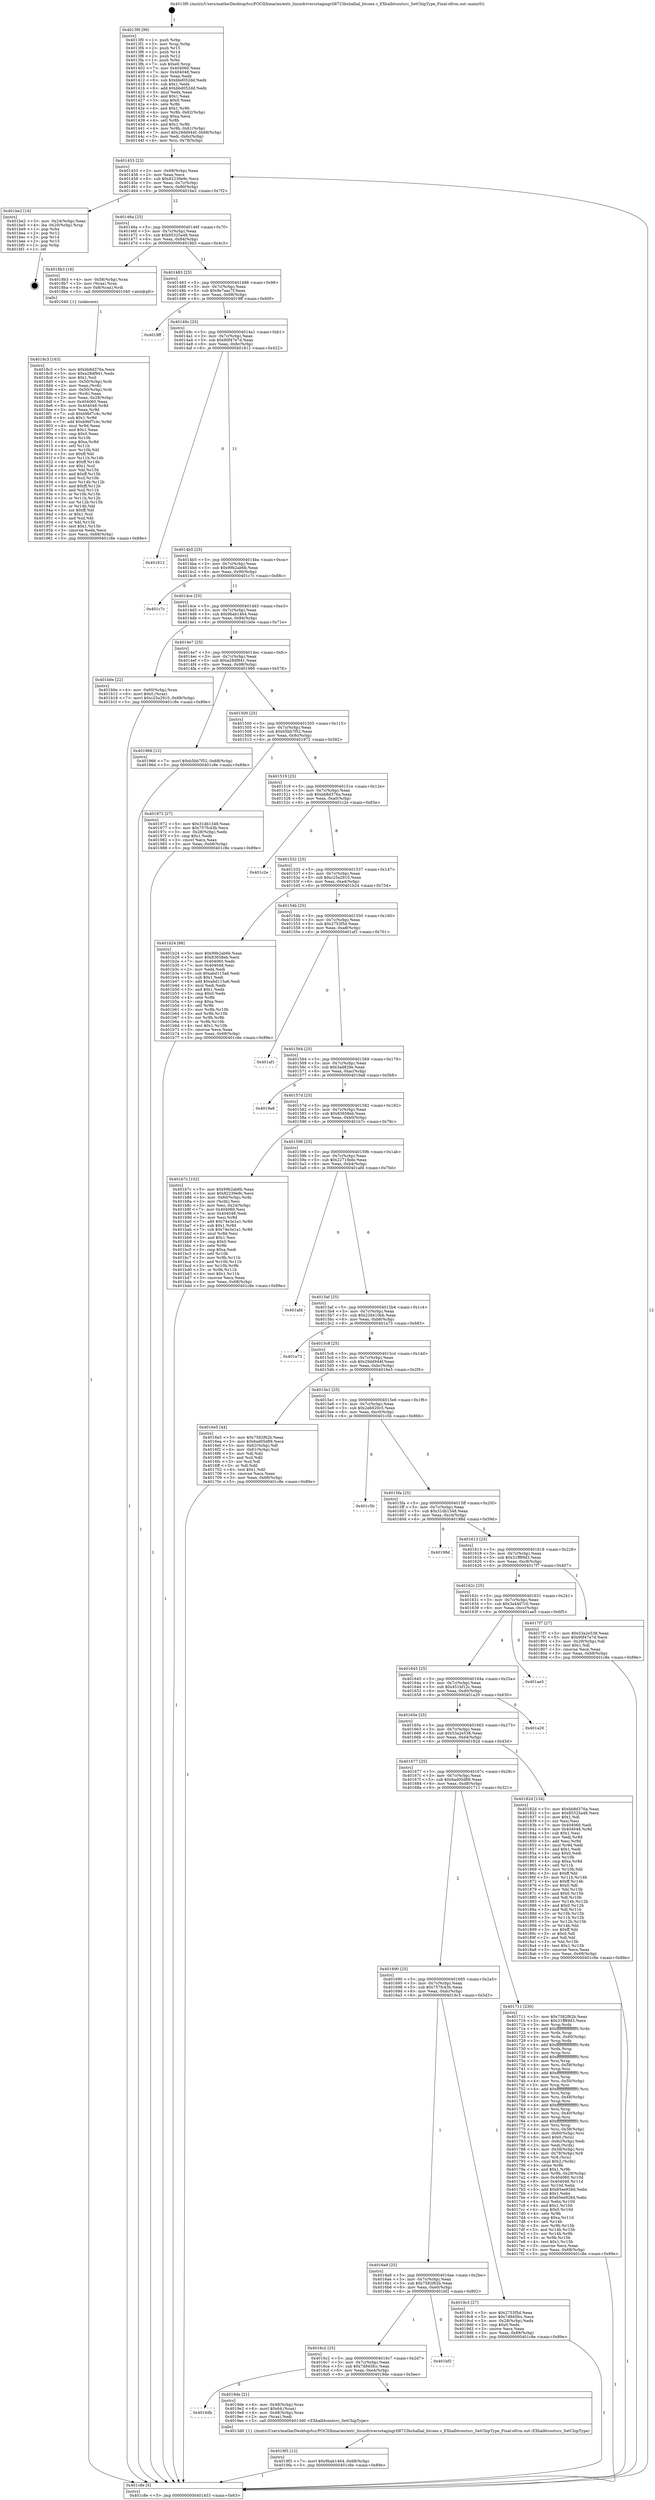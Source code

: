 digraph "0x4013f0" {
  label = "0x4013f0 (/mnt/c/Users/mathe/Desktop/tcc/POCII/binaries/extr_linuxdriversstagingrtl8723bshalhal_btcoex.c_EXhalbtcoutsrc_SetChipType_Final-ollvm.out::main(0))"
  labelloc = "t"
  node[shape=record]

  Entry [label="",width=0.3,height=0.3,shape=circle,fillcolor=black,style=filled]
  "0x401453" [label="{
     0x401453 [23]\l
     | [instrs]\l
     &nbsp;&nbsp;0x401453 \<+3\>: mov -0x68(%rbp),%eax\l
     &nbsp;&nbsp;0x401456 \<+2\>: mov %eax,%ecx\l
     &nbsp;&nbsp;0x401458 \<+6\>: sub $0x82239e9c,%ecx\l
     &nbsp;&nbsp;0x40145e \<+3\>: mov %eax,-0x7c(%rbp)\l
     &nbsp;&nbsp;0x401461 \<+3\>: mov %ecx,-0x80(%rbp)\l
     &nbsp;&nbsp;0x401464 \<+6\>: je 0000000000401be2 \<main+0x7f2\>\l
  }"]
  "0x401be2" [label="{
     0x401be2 [16]\l
     | [instrs]\l
     &nbsp;&nbsp;0x401be2 \<+3\>: mov -0x24(%rbp),%eax\l
     &nbsp;&nbsp;0x401be5 \<+4\>: lea -0x20(%rbp),%rsp\l
     &nbsp;&nbsp;0x401be9 \<+1\>: pop %rbx\l
     &nbsp;&nbsp;0x401bea \<+2\>: pop %r12\l
     &nbsp;&nbsp;0x401bec \<+2\>: pop %r14\l
     &nbsp;&nbsp;0x401bee \<+2\>: pop %r15\l
     &nbsp;&nbsp;0x401bf0 \<+1\>: pop %rbp\l
     &nbsp;&nbsp;0x401bf1 \<+1\>: ret\l
  }"]
  "0x40146a" [label="{
     0x40146a [25]\l
     | [instrs]\l
     &nbsp;&nbsp;0x40146a \<+5\>: jmp 000000000040146f \<main+0x7f\>\l
     &nbsp;&nbsp;0x40146f \<+3\>: mov -0x7c(%rbp),%eax\l
     &nbsp;&nbsp;0x401472 \<+5\>: sub $0x85325a48,%eax\l
     &nbsp;&nbsp;0x401477 \<+6\>: mov %eax,-0x84(%rbp)\l
     &nbsp;&nbsp;0x40147d \<+6\>: je 00000000004018b3 \<main+0x4c3\>\l
  }"]
  Exit [label="",width=0.3,height=0.3,shape=circle,fillcolor=black,style=filled,peripheries=2]
  "0x4018b3" [label="{
     0x4018b3 [16]\l
     | [instrs]\l
     &nbsp;&nbsp;0x4018b3 \<+4\>: mov -0x58(%rbp),%rax\l
     &nbsp;&nbsp;0x4018b7 \<+3\>: mov (%rax),%rax\l
     &nbsp;&nbsp;0x4018ba \<+4\>: mov 0x8(%rax),%rdi\l
     &nbsp;&nbsp;0x4018be \<+5\>: call 0000000000401040 \<atoi@plt\>\l
     | [calls]\l
     &nbsp;&nbsp;0x401040 \{1\} (unknown)\l
  }"]
  "0x401483" [label="{
     0x401483 [25]\l
     | [instrs]\l
     &nbsp;&nbsp;0x401483 \<+5\>: jmp 0000000000401488 \<main+0x98\>\l
     &nbsp;&nbsp;0x401488 \<+3\>: mov -0x7c(%rbp),%eax\l
     &nbsp;&nbsp;0x40148b \<+5\>: sub $0x8e7aac7f,%eax\l
     &nbsp;&nbsp;0x401490 \<+6\>: mov %eax,-0x88(%rbp)\l
     &nbsp;&nbsp;0x401496 \<+6\>: je 00000000004019ff \<main+0x60f\>\l
  }"]
  "0x4019f3" [label="{
     0x4019f3 [12]\l
     | [instrs]\l
     &nbsp;&nbsp;0x4019f3 \<+7\>: movl $0x9bab1464,-0x68(%rbp)\l
     &nbsp;&nbsp;0x4019fa \<+5\>: jmp 0000000000401c8e \<main+0x89e\>\l
  }"]
  "0x4019ff" [label="{
     0x4019ff\l
  }", style=dashed]
  "0x40149c" [label="{
     0x40149c [25]\l
     | [instrs]\l
     &nbsp;&nbsp;0x40149c \<+5\>: jmp 00000000004014a1 \<main+0xb1\>\l
     &nbsp;&nbsp;0x4014a1 \<+3\>: mov -0x7c(%rbp),%eax\l
     &nbsp;&nbsp;0x4014a4 \<+5\>: sub $0x90f47e7d,%eax\l
     &nbsp;&nbsp;0x4014a9 \<+6\>: mov %eax,-0x8c(%rbp)\l
     &nbsp;&nbsp;0x4014af \<+6\>: je 0000000000401812 \<main+0x422\>\l
  }"]
  "0x4016db" [label="{
     0x4016db\l
  }", style=dashed]
  "0x401812" [label="{
     0x401812\l
  }", style=dashed]
  "0x4014b5" [label="{
     0x4014b5 [25]\l
     | [instrs]\l
     &nbsp;&nbsp;0x4014b5 \<+5\>: jmp 00000000004014ba \<main+0xca\>\l
     &nbsp;&nbsp;0x4014ba \<+3\>: mov -0x7c(%rbp),%eax\l
     &nbsp;&nbsp;0x4014bd \<+5\>: sub $0x99b2ab6b,%eax\l
     &nbsp;&nbsp;0x4014c2 \<+6\>: mov %eax,-0x90(%rbp)\l
     &nbsp;&nbsp;0x4014c8 \<+6\>: je 0000000000401c7c \<main+0x88c\>\l
  }"]
  "0x4019de" [label="{
     0x4019de [21]\l
     | [instrs]\l
     &nbsp;&nbsp;0x4019de \<+4\>: mov -0x48(%rbp),%rax\l
     &nbsp;&nbsp;0x4019e2 \<+6\>: movl $0x64,(%rax)\l
     &nbsp;&nbsp;0x4019e8 \<+4\>: mov -0x48(%rbp),%rax\l
     &nbsp;&nbsp;0x4019ec \<+2\>: mov (%rax),%edi\l
     &nbsp;&nbsp;0x4019ee \<+5\>: call 00000000004013d0 \<EXhalbtcoutsrc_SetChipType\>\l
     | [calls]\l
     &nbsp;&nbsp;0x4013d0 \{1\} (/mnt/c/Users/mathe/Desktop/tcc/POCII/binaries/extr_linuxdriversstagingrtl8723bshalhal_btcoex.c_EXhalbtcoutsrc_SetChipType_Final-ollvm.out::EXhalbtcoutsrc_SetChipType)\l
  }"]
  "0x401c7c" [label="{
     0x401c7c\l
  }", style=dashed]
  "0x4014ce" [label="{
     0x4014ce [25]\l
     | [instrs]\l
     &nbsp;&nbsp;0x4014ce \<+5\>: jmp 00000000004014d3 \<main+0xe3\>\l
     &nbsp;&nbsp;0x4014d3 \<+3\>: mov -0x7c(%rbp),%eax\l
     &nbsp;&nbsp;0x4014d6 \<+5\>: sub $0x9bab1464,%eax\l
     &nbsp;&nbsp;0x4014db \<+6\>: mov %eax,-0x94(%rbp)\l
     &nbsp;&nbsp;0x4014e1 \<+6\>: je 0000000000401b0e \<main+0x71e\>\l
  }"]
  "0x4016c2" [label="{
     0x4016c2 [25]\l
     | [instrs]\l
     &nbsp;&nbsp;0x4016c2 \<+5\>: jmp 00000000004016c7 \<main+0x2d7\>\l
     &nbsp;&nbsp;0x4016c7 \<+3\>: mov -0x7c(%rbp),%eax\l
     &nbsp;&nbsp;0x4016ca \<+5\>: sub $0x7d945fcc,%eax\l
     &nbsp;&nbsp;0x4016cf \<+6\>: mov %eax,-0xe4(%rbp)\l
     &nbsp;&nbsp;0x4016d5 \<+6\>: je 00000000004019de \<main+0x5ee\>\l
  }"]
  "0x401b0e" [label="{
     0x401b0e [22]\l
     | [instrs]\l
     &nbsp;&nbsp;0x401b0e \<+4\>: mov -0x60(%rbp),%rax\l
     &nbsp;&nbsp;0x401b12 \<+6\>: movl $0x0,(%rax)\l
     &nbsp;&nbsp;0x401b18 \<+7\>: movl $0xc25a2910,-0x68(%rbp)\l
     &nbsp;&nbsp;0x401b1f \<+5\>: jmp 0000000000401c8e \<main+0x89e\>\l
  }"]
  "0x4014e7" [label="{
     0x4014e7 [25]\l
     | [instrs]\l
     &nbsp;&nbsp;0x4014e7 \<+5\>: jmp 00000000004014ec \<main+0xfc\>\l
     &nbsp;&nbsp;0x4014ec \<+3\>: mov -0x7c(%rbp),%eax\l
     &nbsp;&nbsp;0x4014ef \<+5\>: sub $0xa28df941,%eax\l
     &nbsp;&nbsp;0x4014f4 \<+6\>: mov %eax,-0x98(%rbp)\l
     &nbsp;&nbsp;0x4014fa \<+6\>: je 0000000000401966 \<main+0x576\>\l
  }"]
  "0x401bf2" [label="{
     0x401bf2\l
  }", style=dashed]
  "0x401966" [label="{
     0x401966 [12]\l
     | [instrs]\l
     &nbsp;&nbsp;0x401966 \<+7\>: movl $0xb5bb7f52,-0x68(%rbp)\l
     &nbsp;&nbsp;0x40196d \<+5\>: jmp 0000000000401c8e \<main+0x89e\>\l
  }"]
  "0x401500" [label="{
     0x401500 [25]\l
     | [instrs]\l
     &nbsp;&nbsp;0x401500 \<+5\>: jmp 0000000000401505 \<main+0x115\>\l
     &nbsp;&nbsp;0x401505 \<+3\>: mov -0x7c(%rbp),%eax\l
     &nbsp;&nbsp;0x401508 \<+5\>: sub $0xb5bb7f52,%eax\l
     &nbsp;&nbsp;0x40150d \<+6\>: mov %eax,-0x9c(%rbp)\l
     &nbsp;&nbsp;0x401513 \<+6\>: je 0000000000401972 \<main+0x582\>\l
  }"]
  "0x4016a9" [label="{
     0x4016a9 [25]\l
     | [instrs]\l
     &nbsp;&nbsp;0x4016a9 \<+5\>: jmp 00000000004016ae \<main+0x2be\>\l
     &nbsp;&nbsp;0x4016ae \<+3\>: mov -0x7c(%rbp),%eax\l
     &nbsp;&nbsp;0x4016b1 \<+5\>: sub $0x7582f62b,%eax\l
     &nbsp;&nbsp;0x4016b6 \<+6\>: mov %eax,-0xe0(%rbp)\l
     &nbsp;&nbsp;0x4016bc \<+6\>: je 0000000000401bf2 \<main+0x802\>\l
  }"]
  "0x401972" [label="{
     0x401972 [27]\l
     | [instrs]\l
     &nbsp;&nbsp;0x401972 \<+5\>: mov $0x31db1348,%eax\l
     &nbsp;&nbsp;0x401977 \<+5\>: mov $0x757fc43b,%ecx\l
     &nbsp;&nbsp;0x40197c \<+3\>: mov -0x28(%rbp),%edx\l
     &nbsp;&nbsp;0x40197f \<+3\>: cmp $0x1,%edx\l
     &nbsp;&nbsp;0x401982 \<+3\>: cmovl %ecx,%eax\l
     &nbsp;&nbsp;0x401985 \<+3\>: mov %eax,-0x68(%rbp)\l
     &nbsp;&nbsp;0x401988 \<+5\>: jmp 0000000000401c8e \<main+0x89e\>\l
  }"]
  "0x401519" [label="{
     0x401519 [25]\l
     | [instrs]\l
     &nbsp;&nbsp;0x401519 \<+5\>: jmp 000000000040151e \<main+0x12e\>\l
     &nbsp;&nbsp;0x40151e \<+3\>: mov -0x7c(%rbp),%eax\l
     &nbsp;&nbsp;0x401521 \<+5\>: sub $0xbb8d376a,%eax\l
     &nbsp;&nbsp;0x401526 \<+6\>: mov %eax,-0xa0(%rbp)\l
     &nbsp;&nbsp;0x40152c \<+6\>: je 0000000000401c2e \<main+0x83e\>\l
  }"]
  "0x4019c3" [label="{
     0x4019c3 [27]\l
     | [instrs]\l
     &nbsp;&nbsp;0x4019c3 \<+5\>: mov $0x2753f5d,%eax\l
     &nbsp;&nbsp;0x4019c8 \<+5\>: mov $0x7d945fcc,%ecx\l
     &nbsp;&nbsp;0x4019cd \<+3\>: mov -0x28(%rbp),%edx\l
     &nbsp;&nbsp;0x4019d0 \<+3\>: cmp $0x0,%edx\l
     &nbsp;&nbsp;0x4019d3 \<+3\>: cmove %ecx,%eax\l
     &nbsp;&nbsp;0x4019d6 \<+3\>: mov %eax,-0x68(%rbp)\l
     &nbsp;&nbsp;0x4019d9 \<+5\>: jmp 0000000000401c8e \<main+0x89e\>\l
  }"]
  "0x401c2e" [label="{
     0x401c2e\l
  }", style=dashed]
  "0x401532" [label="{
     0x401532 [25]\l
     | [instrs]\l
     &nbsp;&nbsp;0x401532 \<+5\>: jmp 0000000000401537 \<main+0x147\>\l
     &nbsp;&nbsp;0x401537 \<+3\>: mov -0x7c(%rbp),%eax\l
     &nbsp;&nbsp;0x40153a \<+5\>: sub $0xc25a2910,%eax\l
     &nbsp;&nbsp;0x40153f \<+6\>: mov %eax,-0xa4(%rbp)\l
     &nbsp;&nbsp;0x401545 \<+6\>: je 0000000000401b24 \<main+0x734\>\l
  }"]
  "0x4018c3" [label="{
     0x4018c3 [163]\l
     | [instrs]\l
     &nbsp;&nbsp;0x4018c3 \<+5\>: mov $0xbb8d376a,%ecx\l
     &nbsp;&nbsp;0x4018c8 \<+5\>: mov $0xa28df941,%edx\l
     &nbsp;&nbsp;0x4018cd \<+3\>: mov $0x1,%sil\l
     &nbsp;&nbsp;0x4018d0 \<+4\>: mov -0x50(%rbp),%rdi\l
     &nbsp;&nbsp;0x4018d4 \<+2\>: mov %eax,(%rdi)\l
     &nbsp;&nbsp;0x4018d6 \<+4\>: mov -0x50(%rbp),%rdi\l
     &nbsp;&nbsp;0x4018da \<+2\>: mov (%rdi),%eax\l
     &nbsp;&nbsp;0x4018dc \<+3\>: mov %eax,-0x28(%rbp)\l
     &nbsp;&nbsp;0x4018df \<+7\>: mov 0x404060,%eax\l
     &nbsp;&nbsp;0x4018e6 \<+8\>: mov 0x404048,%r8d\l
     &nbsp;&nbsp;0x4018ee \<+3\>: mov %eax,%r9d\l
     &nbsp;&nbsp;0x4018f1 \<+7\>: sub $0xb9bf7c4c,%r9d\l
     &nbsp;&nbsp;0x4018f8 \<+4\>: sub $0x1,%r9d\l
     &nbsp;&nbsp;0x4018fc \<+7\>: add $0xb9bf7c4c,%r9d\l
     &nbsp;&nbsp;0x401903 \<+4\>: imul %r9d,%eax\l
     &nbsp;&nbsp;0x401907 \<+3\>: and $0x1,%eax\l
     &nbsp;&nbsp;0x40190a \<+3\>: cmp $0x0,%eax\l
     &nbsp;&nbsp;0x40190d \<+4\>: sete %r10b\l
     &nbsp;&nbsp;0x401911 \<+4\>: cmp $0xa,%r8d\l
     &nbsp;&nbsp;0x401915 \<+4\>: setl %r11b\l
     &nbsp;&nbsp;0x401919 \<+3\>: mov %r10b,%bl\l
     &nbsp;&nbsp;0x40191c \<+3\>: xor $0xff,%bl\l
     &nbsp;&nbsp;0x40191f \<+3\>: mov %r11b,%r14b\l
     &nbsp;&nbsp;0x401922 \<+4\>: xor $0xff,%r14b\l
     &nbsp;&nbsp;0x401926 \<+4\>: xor $0x1,%sil\l
     &nbsp;&nbsp;0x40192a \<+3\>: mov %bl,%r15b\l
     &nbsp;&nbsp;0x40192d \<+4\>: and $0xff,%r15b\l
     &nbsp;&nbsp;0x401931 \<+3\>: and %sil,%r10b\l
     &nbsp;&nbsp;0x401934 \<+3\>: mov %r14b,%r12b\l
     &nbsp;&nbsp;0x401937 \<+4\>: and $0xff,%r12b\l
     &nbsp;&nbsp;0x40193b \<+3\>: and %sil,%r11b\l
     &nbsp;&nbsp;0x40193e \<+3\>: or %r10b,%r15b\l
     &nbsp;&nbsp;0x401941 \<+3\>: or %r11b,%r12b\l
     &nbsp;&nbsp;0x401944 \<+3\>: xor %r12b,%r15b\l
     &nbsp;&nbsp;0x401947 \<+3\>: or %r14b,%bl\l
     &nbsp;&nbsp;0x40194a \<+3\>: xor $0xff,%bl\l
     &nbsp;&nbsp;0x40194d \<+4\>: or $0x1,%sil\l
     &nbsp;&nbsp;0x401951 \<+3\>: and %sil,%bl\l
     &nbsp;&nbsp;0x401954 \<+3\>: or %bl,%r15b\l
     &nbsp;&nbsp;0x401957 \<+4\>: test $0x1,%r15b\l
     &nbsp;&nbsp;0x40195b \<+3\>: cmovne %edx,%ecx\l
     &nbsp;&nbsp;0x40195e \<+3\>: mov %ecx,-0x68(%rbp)\l
     &nbsp;&nbsp;0x401961 \<+5\>: jmp 0000000000401c8e \<main+0x89e\>\l
  }"]
  "0x401b24" [label="{
     0x401b24 [88]\l
     | [instrs]\l
     &nbsp;&nbsp;0x401b24 \<+5\>: mov $0x99b2ab6b,%eax\l
     &nbsp;&nbsp;0x401b29 \<+5\>: mov $0x83658eb,%ecx\l
     &nbsp;&nbsp;0x401b2e \<+7\>: mov 0x404060,%edx\l
     &nbsp;&nbsp;0x401b35 \<+7\>: mov 0x404048,%esi\l
     &nbsp;&nbsp;0x401b3c \<+2\>: mov %edx,%edi\l
     &nbsp;&nbsp;0x401b3e \<+6\>: sub $0xabd115a6,%edi\l
     &nbsp;&nbsp;0x401b44 \<+3\>: sub $0x1,%edi\l
     &nbsp;&nbsp;0x401b47 \<+6\>: add $0xabd115a6,%edi\l
     &nbsp;&nbsp;0x401b4d \<+3\>: imul %edi,%edx\l
     &nbsp;&nbsp;0x401b50 \<+3\>: and $0x1,%edx\l
     &nbsp;&nbsp;0x401b53 \<+3\>: cmp $0x0,%edx\l
     &nbsp;&nbsp;0x401b56 \<+4\>: sete %r8b\l
     &nbsp;&nbsp;0x401b5a \<+3\>: cmp $0xa,%esi\l
     &nbsp;&nbsp;0x401b5d \<+4\>: setl %r9b\l
     &nbsp;&nbsp;0x401b61 \<+3\>: mov %r8b,%r10b\l
     &nbsp;&nbsp;0x401b64 \<+3\>: and %r9b,%r10b\l
     &nbsp;&nbsp;0x401b67 \<+3\>: xor %r9b,%r8b\l
     &nbsp;&nbsp;0x401b6a \<+3\>: or %r8b,%r10b\l
     &nbsp;&nbsp;0x401b6d \<+4\>: test $0x1,%r10b\l
     &nbsp;&nbsp;0x401b71 \<+3\>: cmovne %ecx,%eax\l
     &nbsp;&nbsp;0x401b74 \<+3\>: mov %eax,-0x68(%rbp)\l
     &nbsp;&nbsp;0x401b77 \<+5\>: jmp 0000000000401c8e \<main+0x89e\>\l
  }"]
  "0x40154b" [label="{
     0x40154b [25]\l
     | [instrs]\l
     &nbsp;&nbsp;0x40154b \<+5\>: jmp 0000000000401550 \<main+0x160\>\l
     &nbsp;&nbsp;0x401550 \<+3\>: mov -0x7c(%rbp),%eax\l
     &nbsp;&nbsp;0x401553 \<+5\>: sub $0x2753f5d,%eax\l
     &nbsp;&nbsp;0x401558 \<+6\>: mov %eax,-0xa8(%rbp)\l
     &nbsp;&nbsp;0x40155e \<+6\>: je 0000000000401af1 \<main+0x701\>\l
  }"]
  "0x401690" [label="{
     0x401690 [25]\l
     | [instrs]\l
     &nbsp;&nbsp;0x401690 \<+5\>: jmp 0000000000401695 \<main+0x2a5\>\l
     &nbsp;&nbsp;0x401695 \<+3\>: mov -0x7c(%rbp),%eax\l
     &nbsp;&nbsp;0x401698 \<+5\>: sub $0x757fc43b,%eax\l
     &nbsp;&nbsp;0x40169d \<+6\>: mov %eax,-0xdc(%rbp)\l
     &nbsp;&nbsp;0x4016a3 \<+6\>: je 00000000004019c3 \<main+0x5d3\>\l
  }"]
  "0x401af1" [label="{
     0x401af1\l
  }", style=dashed]
  "0x401564" [label="{
     0x401564 [25]\l
     | [instrs]\l
     &nbsp;&nbsp;0x401564 \<+5\>: jmp 0000000000401569 \<main+0x179\>\l
     &nbsp;&nbsp;0x401569 \<+3\>: mov -0x7c(%rbp),%eax\l
     &nbsp;&nbsp;0x40156c \<+5\>: sub $0x3ad829e,%eax\l
     &nbsp;&nbsp;0x401571 \<+6\>: mov %eax,-0xac(%rbp)\l
     &nbsp;&nbsp;0x401577 \<+6\>: je 00000000004019a8 \<main+0x5b8\>\l
  }"]
  "0x401711" [label="{
     0x401711 [230]\l
     | [instrs]\l
     &nbsp;&nbsp;0x401711 \<+5\>: mov $0x7582f62b,%eax\l
     &nbsp;&nbsp;0x401716 \<+5\>: mov $0x31ff89d3,%ecx\l
     &nbsp;&nbsp;0x40171b \<+3\>: mov %rsp,%rdx\l
     &nbsp;&nbsp;0x40171e \<+4\>: add $0xfffffffffffffff0,%rdx\l
     &nbsp;&nbsp;0x401722 \<+3\>: mov %rdx,%rsp\l
     &nbsp;&nbsp;0x401725 \<+4\>: mov %rdx,-0x60(%rbp)\l
     &nbsp;&nbsp;0x401729 \<+3\>: mov %rsp,%rdx\l
     &nbsp;&nbsp;0x40172c \<+4\>: add $0xfffffffffffffff0,%rdx\l
     &nbsp;&nbsp;0x401730 \<+3\>: mov %rdx,%rsp\l
     &nbsp;&nbsp;0x401733 \<+3\>: mov %rsp,%rsi\l
     &nbsp;&nbsp;0x401736 \<+4\>: add $0xfffffffffffffff0,%rsi\l
     &nbsp;&nbsp;0x40173a \<+3\>: mov %rsi,%rsp\l
     &nbsp;&nbsp;0x40173d \<+4\>: mov %rsi,-0x58(%rbp)\l
     &nbsp;&nbsp;0x401741 \<+3\>: mov %rsp,%rsi\l
     &nbsp;&nbsp;0x401744 \<+4\>: add $0xfffffffffffffff0,%rsi\l
     &nbsp;&nbsp;0x401748 \<+3\>: mov %rsi,%rsp\l
     &nbsp;&nbsp;0x40174b \<+4\>: mov %rsi,-0x50(%rbp)\l
     &nbsp;&nbsp;0x40174f \<+3\>: mov %rsp,%rsi\l
     &nbsp;&nbsp;0x401752 \<+4\>: add $0xfffffffffffffff0,%rsi\l
     &nbsp;&nbsp;0x401756 \<+3\>: mov %rsi,%rsp\l
     &nbsp;&nbsp;0x401759 \<+4\>: mov %rsi,-0x48(%rbp)\l
     &nbsp;&nbsp;0x40175d \<+3\>: mov %rsp,%rsi\l
     &nbsp;&nbsp;0x401760 \<+4\>: add $0xfffffffffffffff0,%rsi\l
     &nbsp;&nbsp;0x401764 \<+3\>: mov %rsi,%rsp\l
     &nbsp;&nbsp;0x401767 \<+4\>: mov %rsi,-0x40(%rbp)\l
     &nbsp;&nbsp;0x40176b \<+3\>: mov %rsp,%rsi\l
     &nbsp;&nbsp;0x40176e \<+4\>: add $0xfffffffffffffff0,%rsi\l
     &nbsp;&nbsp;0x401772 \<+3\>: mov %rsi,%rsp\l
     &nbsp;&nbsp;0x401775 \<+4\>: mov %rsi,-0x38(%rbp)\l
     &nbsp;&nbsp;0x401779 \<+4\>: mov -0x60(%rbp),%rsi\l
     &nbsp;&nbsp;0x40177d \<+6\>: movl $0x0,(%rsi)\l
     &nbsp;&nbsp;0x401783 \<+3\>: mov -0x6c(%rbp),%edi\l
     &nbsp;&nbsp;0x401786 \<+2\>: mov %edi,(%rdx)\l
     &nbsp;&nbsp;0x401788 \<+4\>: mov -0x58(%rbp),%rsi\l
     &nbsp;&nbsp;0x40178c \<+4\>: mov -0x78(%rbp),%r8\l
     &nbsp;&nbsp;0x401790 \<+3\>: mov %r8,(%rsi)\l
     &nbsp;&nbsp;0x401793 \<+3\>: cmpl $0x2,(%rdx)\l
     &nbsp;&nbsp;0x401796 \<+4\>: setne %r9b\l
     &nbsp;&nbsp;0x40179a \<+4\>: and $0x1,%r9b\l
     &nbsp;&nbsp;0x40179e \<+4\>: mov %r9b,-0x29(%rbp)\l
     &nbsp;&nbsp;0x4017a2 \<+8\>: mov 0x404060,%r10d\l
     &nbsp;&nbsp;0x4017aa \<+8\>: mov 0x404048,%r11d\l
     &nbsp;&nbsp;0x4017b2 \<+3\>: mov %r10d,%ebx\l
     &nbsp;&nbsp;0x4017b5 \<+6\>: add $0x65ee926d,%ebx\l
     &nbsp;&nbsp;0x4017bb \<+3\>: sub $0x1,%ebx\l
     &nbsp;&nbsp;0x4017be \<+6\>: sub $0x65ee926d,%ebx\l
     &nbsp;&nbsp;0x4017c4 \<+4\>: imul %ebx,%r10d\l
     &nbsp;&nbsp;0x4017c8 \<+4\>: and $0x1,%r10d\l
     &nbsp;&nbsp;0x4017cc \<+4\>: cmp $0x0,%r10d\l
     &nbsp;&nbsp;0x4017d0 \<+4\>: sete %r9b\l
     &nbsp;&nbsp;0x4017d4 \<+4\>: cmp $0xa,%r11d\l
     &nbsp;&nbsp;0x4017d8 \<+4\>: setl %r14b\l
     &nbsp;&nbsp;0x4017dc \<+3\>: mov %r9b,%r15b\l
     &nbsp;&nbsp;0x4017df \<+3\>: and %r14b,%r15b\l
     &nbsp;&nbsp;0x4017e2 \<+3\>: xor %r14b,%r9b\l
     &nbsp;&nbsp;0x4017e5 \<+3\>: or %r9b,%r15b\l
     &nbsp;&nbsp;0x4017e8 \<+4\>: test $0x1,%r15b\l
     &nbsp;&nbsp;0x4017ec \<+3\>: cmovne %ecx,%eax\l
     &nbsp;&nbsp;0x4017ef \<+3\>: mov %eax,-0x68(%rbp)\l
     &nbsp;&nbsp;0x4017f2 \<+5\>: jmp 0000000000401c8e \<main+0x89e\>\l
  }"]
  "0x4019a8" [label="{
     0x4019a8\l
  }", style=dashed]
  "0x40157d" [label="{
     0x40157d [25]\l
     | [instrs]\l
     &nbsp;&nbsp;0x40157d \<+5\>: jmp 0000000000401582 \<main+0x192\>\l
     &nbsp;&nbsp;0x401582 \<+3\>: mov -0x7c(%rbp),%eax\l
     &nbsp;&nbsp;0x401585 \<+5\>: sub $0x83658eb,%eax\l
     &nbsp;&nbsp;0x40158a \<+6\>: mov %eax,-0xb0(%rbp)\l
     &nbsp;&nbsp;0x401590 \<+6\>: je 0000000000401b7c \<main+0x78c\>\l
  }"]
  "0x401677" [label="{
     0x401677 [25]\l
     | [instrs]\l
     &nbsp;&nbsp;0x401677 \<+5\>: jmp 000000000040167c \<main+0x28c\>\l
     &nbsp;&nbsp;0x40167c \<+3\>: mov -0x7c(%rbp),%eax\l
     &nbsp;&nbsp;0x40167f \<+5\>: sub $0x6ad05d89,%eax\l
     &nbsp;&nbsp;0x401684 \<+6\>: mov %eax,-0xd8(%rbp)\l
     &nbsp;&nbsp;0x40168a \<+6\>: je 0000000000401711 \<main+0x321\>\l
  }"]
  "0x401b7c" [label="{
     0x401b7c [102]\l
     | [instrs]\l
     &nbsp;&nbsp;0x401b7c \<+5\>: mov $0x99b2ab6b,%eax\l
     &nbsp;&nbsp;0x401b81 \<+5\>: mov $0x82239e9c,%ecx\l
     &nbsp;&nbsp;0x401b86 \<+4\>: mov -0x60(%rbp),%rdx\l
     &nbsp;&nbsp;0x401b8a \<+2\>: mov (%rdx),%esi\l
     &nbsp;&nbsp;0x401b8c \<+3\>: mov %esi,-0x24(%rbp)\l
     &nbsp;&nbsp;0x401b8f \<+7\>: mov 0x404060,%esi\l
     &nbsp;&nbsp;0x401b96 \<+7\>: mov 0x404048,%edi\l
     &nbsp;&nbsp;0x401b9d \<+3\>: mov %esi,%r8d\l
     &nbsp;&nbsp;0x401ba0 \<+7\>: add $0x74e3e1a1,%r8d\l
     &nbsp;&nbsp;0x401ba7 \<+4\>: sub $0x1,%r8d\l
     &nbsp;&nbsp;0x401bab \<+7\>: sub $0x74e3e1a1,%r8d\l
     &nbsp;&nbsp;0x401bb2 \<+4\>: imul %r8d,%esi\l
     &nbsp;&nbsp;0x401bb6 \<+3\>: and $0x1,%esi\l
     &nbsp;&nbsp;0x401bb9 \<+3\>: cmp $0x0,%esi\l
     &nbsp;&nbsp;0x401bbc \<+4\>: sete %r9b\l
     &nbsp;&nbsp;0x401bc0 \<+3\>: cmp $0xa,%edi\l
     &nbsp;&nbsp;0x401bc3 \<+4\>: setl %r10b\l
     &nbsp;&nbsp;0x401bc7 \<+3\>: mov %r9b,%r11b\l
     &nbsp;&nbsp;0x401bca \<+3\>: and %r10b,%r11b\l
     &nbsp;&nbsp;0x401bcd \<+3\>: xor %r10b,%r9b\l
     &nbsp;&nbsp;0x401bd0 \<+3\>: or %r9b,%r11b\l
     &nbsp;&nbsp;0x401bd3 \<+4\>: test $0x1,%r11b\l
     &nbsp;&nbsp;0x401bd7 \<+3\>: cmovne %ecx,%eax\l
     &nbsp;&nbsp;0x401bda \<+3\>: mov %eax,-0x68(%rbp)\l
     &nbsp;&nbsp;0x401bdd \<+5\>: jmp 0000000000401c8e \<main+0x89e\>\l
  }"]
  "0x401596" [label="{
     0x401596 [25]\l
     | [instrs]\l
     &nbsp;&nbsp;0x401596 \<+5\>: jmp 000000000040159b \<main+0x1ab\>\l
     &nbsp;&nbsp;0x40159b \<+3\>: mov -0x7c(%rbp),%eax\l
     &nbsp;&nbsp;0x40159e \<+5\>: sub $0x2271fbde,%eax\l
     &nbsp;&nbsp;0x4015a3 \<+6\>: mov %eax,-0xb4(%rbp)\l
     &nbsp;&nbsp;0x4015a9 \<+6\>: je 0000000000401afd \<main+0x70d\>\l
  }"]
  "0x40182d" [label="{
     0x40182d [134]\l
     | [instrs]\l
     &nbsp;&nbsp;0x40182d \<+5\>: mov $0xbb8d376a,%eax\l
     &nbsp;&nbsp;0x401832 \<+5\>: mov $0x85325a48,%ecx\l
     &nbsp;&nbsp;0x401837 \<+2\>: mov $0x1,%dl\l
     &nbsp;&nbsp;0x401839 \<+2\>: xor %esi,%esi\l
     &nbsp;&nbsp;0x40183b \<+7\>: mov 0x404060,%edi\l
     &nbsp;&nbsp;0x401842 \<+8\>: mov 0x404048,%r8d\l
     &nbsp;&nbsp;0x40184a \<+3\>: sub $0x1,%esi\l
     &nbsp;&nbsp;0x40184d \<+3\>: mov %edi,%r9d\l
     &nbsp;&nbsp;0x401850 \<+3\>: add %esi,%r9d\l
     &nbsp;&nbsp;0x401853 \<+4\>: imul %r9d,%edi\l
     &nbsp;&nbsp;0x401857 \<+3\>: and $0x1,%edi\l
     &nbsp;&nbsp;0x40185a \<+3\>: cmp $0x0,%edi\l
     &nbsp;&nbsp;0x40185d \<+4\>: sete %r10b\l
     &nbsp;&nbsp;0x401861 \<+4\>: cmp $0xa,%r8d\l
     &nbsp;&nbsp;0x401865 \<+4\>: setl %r11b\l
     &nbsp;&nbsp;0x401869 \<+3\>: mov %r10b,%bl\l
     &nbsp;&nbsp;0x40186c \<+3\>: xor $0xff,%bl\l
     &nbsp;&nbsp;0x40186f \<+3\>: mov %r11b,%r14b\l
     &nbsp;&nbsp;0x401872 \<+4\>: xor $0xff,%r14b\l
     &nbsp;&nbsp;0x401876 \<+3\>: xor $0x0,%dl\l
     &nbsp;&nbsp;0x401879 \<+3\>: mov %bl,%r15b\l
     &nbsp;&nbsp;0x40187c \<+4\>: and $0x0,%r15b\l
     &nbsp;&nbsp;0x401880 \<+3\>: and %dl,%r10b\l
     &nbsp;&nbsp;0x401883 \<+3\>: mov %r14b,%r12b\l
     &nbsp;&nbsp;0x401886 \<+4\>: and $0x0,%r12b\l
     &nbsp;&nbsp;0x40188a \<+3\>: and %dl,%r11b\l
     &nbsp;&nbsp;0x40188d \<+3\>: or %r10b,%r15b\l
     &nbsp;&nbsp;0x401890 \<+3\>: or %r11b,%r12b\l
     &nbsp;&nbsp;0x401893 \<+3\>: xor %r12b,%r15b\l
     &nbsp;&nbsp;0x401896 \<+3\>: or %r14b,%bl\l
     &nbsp;&nbsp;0x401899 \<+3\>: xor $0xff,%bl\l
     &nbsp;&nbsp;0x40189c \<+3\>: or $0x0,%dl\l
     &nbsp;&nbsp;0x40189f \<+2\>: and %dl,%bl\l
     &nbsp;&nbsp;0x4018a1 \<+3\>: or %bl,%r15b\l
     &nbsp;&nbsp;0x4018a4 \<+4\>: test $0x1,%r15b\l
     &nbsp;&nbsp;0x4018a8 \<+3\>: cmovne %ecx,%eax\l
     &nbsp;&nbsp;0x4018ab \<+3\>: mov %eax,-0x68(%rbp)\l
     &nbsp;&nbsp;0x4018ae \<+5\>: jmp 0000000000401c8e \<main+0x89e\>\l
  }"]
  "0x401afd" [label="{
     0x401afd\l
  }", style=dashed]
  "0x4015af" [label="{
     0x4015af [25]\l
     | [instrs]\l
     &nbsp;&nbsp;0x4015af \<+5\>: jmp 00000000004015b4 \<main+0x1c4\>\l
     &nbsp;&nbsp;0x4015b4 \<+3\>: mov -0x7c(%rbp),%eax\l
     &nbsp;&nbsp;0x4015b7 \<+5\>: sub $0x23d410bb,%eax\l
     &nbsp;&nbsp;0x4015bc \<+6\>: mov %eax,-0xb8(%rbp)\l
     &nbsp;&nbsp;0x4015c2 \<+6\>: je 0000000000401a73 \<main+0x683\>\l
  }"]
  "0x40165e" [label="{
     0x40165e [25]\l
     | [instrs]\l
     &nbsp;&nbsp;0x40165e \<+5\>: jmp 0000000000401663 \<main+0x273\>\l
     &nbsp;&nbsp;0x401663 \<+3\>: mov -0x7c(%rbp),%eax\l
     &nbsp;&nbsp;0x401666 \<+5\>: sub $0x53a2e538,%eax\l
     &nbsp;&nbsp;0x40166b \<+6\>: mov %eax,-0xd4(%rbp)\l
     &nbsp;&nbsp;0x401671 \<+6\>: je 000000000040182d \<main+0x43d\>\l
  }"]
  "0x401a73" [label="{
     0x401a73\l
  }", style=dashed]
  "0x4015c8" [label="{
     0x4015c8 [25]\l
     | [instrs]\l
     &nbsp;&nbsp;0x4015c8 \<+5\>: jmp 00000000004015cd \<main+0x1dd\>\l
     &nbsp;&nbsp;0x4015cd \<+3\>: mov -0x7c(%rbp),%eax\l
     &nbsp;&nbsp;0x4015d0 \<+5\>: sub $0x29dd944f,%eax\l
     &nbsp;&nbsp;0x4015d5 \<+6\>: mov %eax,-0xbc(%rbp)\l
     &nbsp;&nbsp;0x4015db \<+6\>: je 00000000004016e5 \<main+0x2f5\>\l
  }"]
  "0x401a20" [label="{
     0x401a20\l
  }", style=dashed]
  "0x4016e5" [label="{
     0x4016e5 [44]\l
     | [instrs]\l
     &nbsp;&nbsp;0x4016e5 \<+5\>: mov $0x7582f62b,%eax\l
     &nbsp;&nbsp;0x4016ea \<+5\>: mov $0x6ad05d89,%ecx\l
     &nbsp;&nbsp;0x4016ef \<+3\>: mov -0x62(%rbp),%dl\l
     &nbsp;&nbsp;0x4016f2 \<+4\>: mov -0x61(%rbp),%sil\l
     &nbsp;&nbsp;0x4016f6 \<+3\>: mov %dl,%dil\l
     &nbsp;&nbsp;0x4016f9 \<+3\>: and %sil,%dil\l
     &nbsp;&nbsp;0x4016fc \<+3\>: xor %sil,%dl\l
     &nbsp;&nbsp;0x4016ff \<+3\>: or %dl,%dil\l
     &nbsp;&nbsp;0x401702 \<+4\>: test $0x1,%dil\l
     &nbsp;&nbsp;0x401706 \<+3\>: cmovne %ecx,%eax\l
     &nbsp;&nbsp;0x401709 \<+3\>: mov %eax,-0x68(%rbp)\l
     &nbsp;&nbsp;0x40170c \<+5\>: jmp 0000000000401c8e \<main+0x89e\>\l
  }"]
  "0x4015e1" [label="{
     0x4015e1 [25]\l
     | [instrs]\l
     &nbsp;&nbsp;0x4015e1 \<+5\>: jmp 00000000004015e6 \<main+0x1f6\>\l
     &nbsp;&nbsp;0x4015e6 \<+3\>: mov -0x7c(%rbp),%eax\l
     &nbsp;&nbsp;0x4015e9 \<+5\>: sub $0x2eb020c5,%eax\l
     &nbsp;&nbsp;0x4015ee \<+6\>: mov %eax,-0xc0(%rbp)\l
     &nbsp;&nbsp;0x4015f4 \<+6\>: je 0000000000401c5b \<main+0x86b\>\l
  }"]
  "0x401c8e" [label="{
     0x401c8e [5]\l
     | [instrs]\l
     &nbsp;&nbsp;0x401c8e \<+5\>: jmp 0000000000401453 \<main+0x63\>\l
  }"]
  "0x4013f0" [label="{
     0x4013f0 [99]\l
     | [instrs]\l
     &nbsp;&nbsp;0x4013f0 \<+1\>: push %rbp\l
     &nbsp;&nbsp;0x4013f1 \<+3\>: mov %rsp,%rbp\l
     &nbsp;&nbsp;0x4013f4 \<+2\>: push %r15\l
     &nbsp;&nbsp;0x4013f6 \<+2\>: push %r14\l
     &nbsp;&nbsp;0x4013f8 \<+2\>: push %r12\l
     &nbsp;&nbsp;0x4013fa \<+1\>: push %rbx\l
     &nbsp;&nbsp;0x4013fb \<+7\>: sub $0xe0,%rsp\l
     &nbsp;&nbsp;0x401402 \<+7\>: mov 0x404060,%eax\l
     &nbsp;&nbsp;0x401409 \<+7\>: mov 0x404048,%ecx\l
     &nbsp;&nbsp;0x401410 \<+2\>: mov %eax,%edx\l
     &nbsp;&nbsp;0x401412 \<+6\>: sub $0xbbd052dd,%edx\l
     &nbsp;&nbsp;0x401418 \<+3\>: sub $0x1,%edx\l
     &nbsp;&nbsp;0x40141b \<+6\>: add $0xbbd052dd,%edx\l
     &nbsp;&nbsp;0x401421 \<+3\>: imul %edx,%eax\l
     &nbsp;&nbsp;0x401424 \<+3\>: and $0x1,%eax\l
     &nbsp;&nbsp;0x401427 \<+3\>: cmp $0x0,%eax\l
     &nbsp;&nbsp;0x40142a \<+4\>: sete %r8b\l
     &nbsp;&nbsp;0x40142e \<+4\>: and $0x1,%r8b\l
     &nbsp;&nbsp;0x401432 \<+4\>: mov %r8b,-0x62(%rbp)\l
     &nbsp;&nbsp;0x401436 \<+3\>: cmp $0xa,%ecx\l
     &nbsp;&nbsp;0x401439 \<+4\>: setl %r8b\l
     &nbsp;&nbsp;0x40143d \<+4\>: and $0x1,%r8b\l
     &nbsp;&nbsp;0x401441 \<+4\>: mov %r8b,-0x61(%rbp)\l
     &nbsp;&nbsp;0x401445 \<+7\>: movl $0x29dd944f,-0x68(%rbp)\l
     &nbsp;&nbsp;0x40144c \<+3\>: mov %edi,-0x6c(%rbp)\l
     &nbsp;&nbsp;0x40144f \<+4\>: mov %rsi,-0x78(%rbp)\l
  }"]
  "0x401645" [label="{
     0x401645 [25]\l
     | [instrs]\l
     &nbsp;&nbsp;0x401645 \<+5\>: jmp 000000000040164a \<main+0x25a\>\l
     &nbsp;&nbsp;0x40164a \<+3\>: mov -0x7c(%rbp),%eax\l
     &nbsp;&nbsp;0x40164d \<+5\>: sub $0x451bf12c,%eax\l
     &nbsp;&nbsp;0x401652 \<+6\>: mov %eax,-0xd0(%rbp)\l
     &nbsp;&nbsp;0x401658 \<+6\>: je 0000000000401a20 \<main+0x630\>\l
  }"]
  "0x401c5b" [label="{
     0x401c5b\l
  }", style=dashed]
  "0x4015fa" [label="{
     0x4015fa [25]\l
     | [instrs]\l
     &nbsp;&nbsp;0x4015fa \<+5\>: jmp 00000000004015ff \<main+0x20f\>\l
     &nbsp;&nbsp;0x4015ff \<+3\>: mov -0x7c(%rbp),%eax\l
     &nbsp;&nbsp;0x401602 \<+5\>: sub $0x31db1348,%eax\l
     &nbsp;&nbsp;0x401607 \<+6\>: mov %eax,-0xc4(%rbp)\l
     &nbsp;&nbsp;0x40160d \<+6\>: je 000000000040198d \<main+0x59d\>\l
  }"]
  "0x401ae5" [label="{
     0x401ae5\l
  }", style=dashed]
  "0x40198d" [label="{
     0x40198d\l
  }", style=dashed]
  "0x401613" [label="{
     0x401613 [25]\l
     | [instrs]\l
     &nbsp;&nbsp;0x401613 \<+5\>: jmp 0000000000401618 \<main+0x228\>\l
     &nbsp;&nbsp;0x401618 \<+3\>: mov -0x7c(%rbp),%eax\l
     &nbsp;&nbsp;0x40161b \<+5\>: sub $0x31ff89d3,%eax\l
     &nbsp;&nbsp;0x401620 \<+6\>: mov %eax,-0xc8(%rbp)\l
     &nbsp;&nbsp;0x401626 \<+6\>: je 00000000004017f7 \<main+0x407\>\l
  }"]
  "0x40162c" [label="{
     0x40162c [25]\l
     | [instrs]\l
     &nbsp;&nbsp;0x40162c \<+5\>: jmp 0000000000401631 \<main+0x241\>\l
     &nbsp;&nbsp;0x401631 \<+3\>: mov -0x7c(%rbp),%eax\l
     &nbsp;&nbsp;0x401634 \<+5\>: sub $0x3a4407c0,%eax\l
     &nbsp;&nbsp;0x401639 \<+6\>: mov %eax,-0xcc(%rbp)\l
     &nbsp;&nbsp;0x40163f \<+6\>: je 0000000000401ae5 \<main+0x6f5\>\l
  }"]
  "0x4017f7" [label="{
     0x4017f7 [27]\l
     | [instrs]\l
     &nbsp;&nbsp;0x4017f7 \<+5\>: mov $0x53a2e538,%eax\l
     &nbsp;&nbsp;0x4017fc \<+5\>: mov $0x90f47e7d,%ecx\l
     &nbsp;&nbsp;0x401801 \<+3\>: mov -0x29(%rbp),%dl\l
     &nbsp;&nbsp;0x401804 \<+3\>: test $0x1,%dl\l
     &nbsp;&nbsp;0x401807 \<+3\>: cmovne %ecx,%eax\l
     &nbsp;&nbsp;0x40180a \<+3\>: mov %eax,-0x68(%rbp)\l
     &nbsp;&nbsp;0x40180d \<+5\>: jmp 0000000000401c8e \<main+0x89e\>\l
  }"]
  Entry -> "0x4013f0" [label=" 1"]
  "0x401453" -> "0x401be2" [label=" 1"]
  "0x401453" -> "0x40146a" [label=" 12"]
  "0x401be2" -> Exit [label=" 1"]
  "0x40146a" -> "0x4018b3" [label=" 1"]
  "0x40146a" -> "0x401483" [label=" 11"]
  "0x401b7c" -> "0x401c8e" [label=" 1"]
  "0x401483" -> "0x4019ff" [label=" 0"]
  "0x401483" -> "0x40149c" [label=" 11"]
  "0x401b24" -> "0x401c8e" [label=" 1"]
  "0x40149c" -> "0x401812" [label=" 0"]
  "0x40149c" -> "0x4014b5" [label=" 11"]
  "0x401b0e" -> "0x401c8e" [label=" 1"]
  "0x4014b5" -> "0x401c7c" [label=" 0"]
  "0x4014b5" -> "0x4014ce" [label=" 11"]
  "0x4019f3" -> "0x401c8e" [label=" 1"]
  "0x4014ce" -> "0x401b0e" [label=" 1"]
  "0x4014ce" -> "0x4014e7" [label=" 10"]
  "0x4016c2" -> "0x4016db" [label=" 0"]
  "0x4014e7" -> "0x401966" [label=" 1"]
  "0x4014e7" -> "0x401500" [label=" 9"]
  "0x4016c2" -> "0x4019de" [label=" 1"]
  "0x401500" -> "0x401972" [label=" 1"]
  "0x401500" -> "0x401519" [label=" 8"]
  "0x4016a9" -> "0x4016c2" [label=" 1"]
  "0x401519" -> "0x401c2e" [label=" 0"]
  "0x401519" -> "0x401532" [label=" 8"]
  "0x4016a9" -> "0x401bf2" [label=" 0"]
  "0x401532" -> "0x401b24" [label=" 1"]
  "0x401532" -> "0x40154b" [label=" 7"]
  "0x4019c3" -> "0x401c8e" [label=" 1"]
  "0x40154b" -> "0x401af1" [label=" 0"]
  "0x40154b" -> "0x401564" [label=" 7"]
  "0x401690" -> "0x4016a9" [label=" 1"]
  "0x401564" -> "0x4019a8" [label=" 0"]
  "0x401564" -> "0x40157d" [label=" 7"]
  "0x401690" -> "0x4019c3" [label=" 1"]
  "0x40157d" -> "0x401b7c" [label=" 1"]
  "0x40157d" -> "0x401596" [label=" 6"]
  "0x401972" -> "0x401c8e" [label=" 1"]
  "0x401596" -> "0x401afd" [label=" 0"]
  "0x401596" -> "0x4015af" [label=" 6"]
  "0x401966" -> "0x401c8e" [label=" 1"]
  "0x4015af" -> "0x401a73" [label=" 0"]
  "0x4015af" -> "0x4015c8" [label=" 6"]
  "0x4018b3" -> "0x4018c3" [label=" 1"]
  "0x4015c8" -> "0x4016e5" [label=" 1"]
  "0x4015c8" -> "0x4015e1" [label=" 5"]
  "0x4016e5" -> "0x401c8e" [label=" 1"]
  "0x4013f0" -> "0x401453" [label=" 1"]
  "0x401c8e" -> "0x401453" [label=" 12"]
  "0x40182d" -> "0x401c8e" [label=" 1"]
  "0x4015e1" -> "0x401c5b" [label=" 0"]
  "0x4015e1" -> "0x4015fa" [label=" 5"]
  "0x401711" -> "0x401c8e" [label=" 1"]
  "0x4015fa" -> "0x40198d" [label=" 0"]
  "0x4015fa" -> "0x401613" [label=" 5"]
  "0x401677" -> "0x401690" [label=" 2"]
  "0x401613" -> "0x4017f7" [label=" 1"]
  "0x401613" -> "0x40162c" [label=" 4"]
  "0x401677" -> "0x401711" [label=" 1"]
  "0x40162c" -> "0x401ae5" [label=" 0"]
  "0x40162c" -> "0x401645" [label=" 4"]
  "0x4017f7" -> "0x401c8e" [label=" 1"]
  "0x401645" -> "0x401a20" [label=" 0"]
  "0x401645" -> "0x40165e" [label=" 4"]
  "0x4018c3" -> "0x401c8e" [label=" 1"]
  "0x40165e" -> "0x40182d" [label=" 1"]
  "0x40165e" -> "0x401677" [label=" 3"]
  "0x4019de" -> "0x4019f3" [label=" 1"]
}

